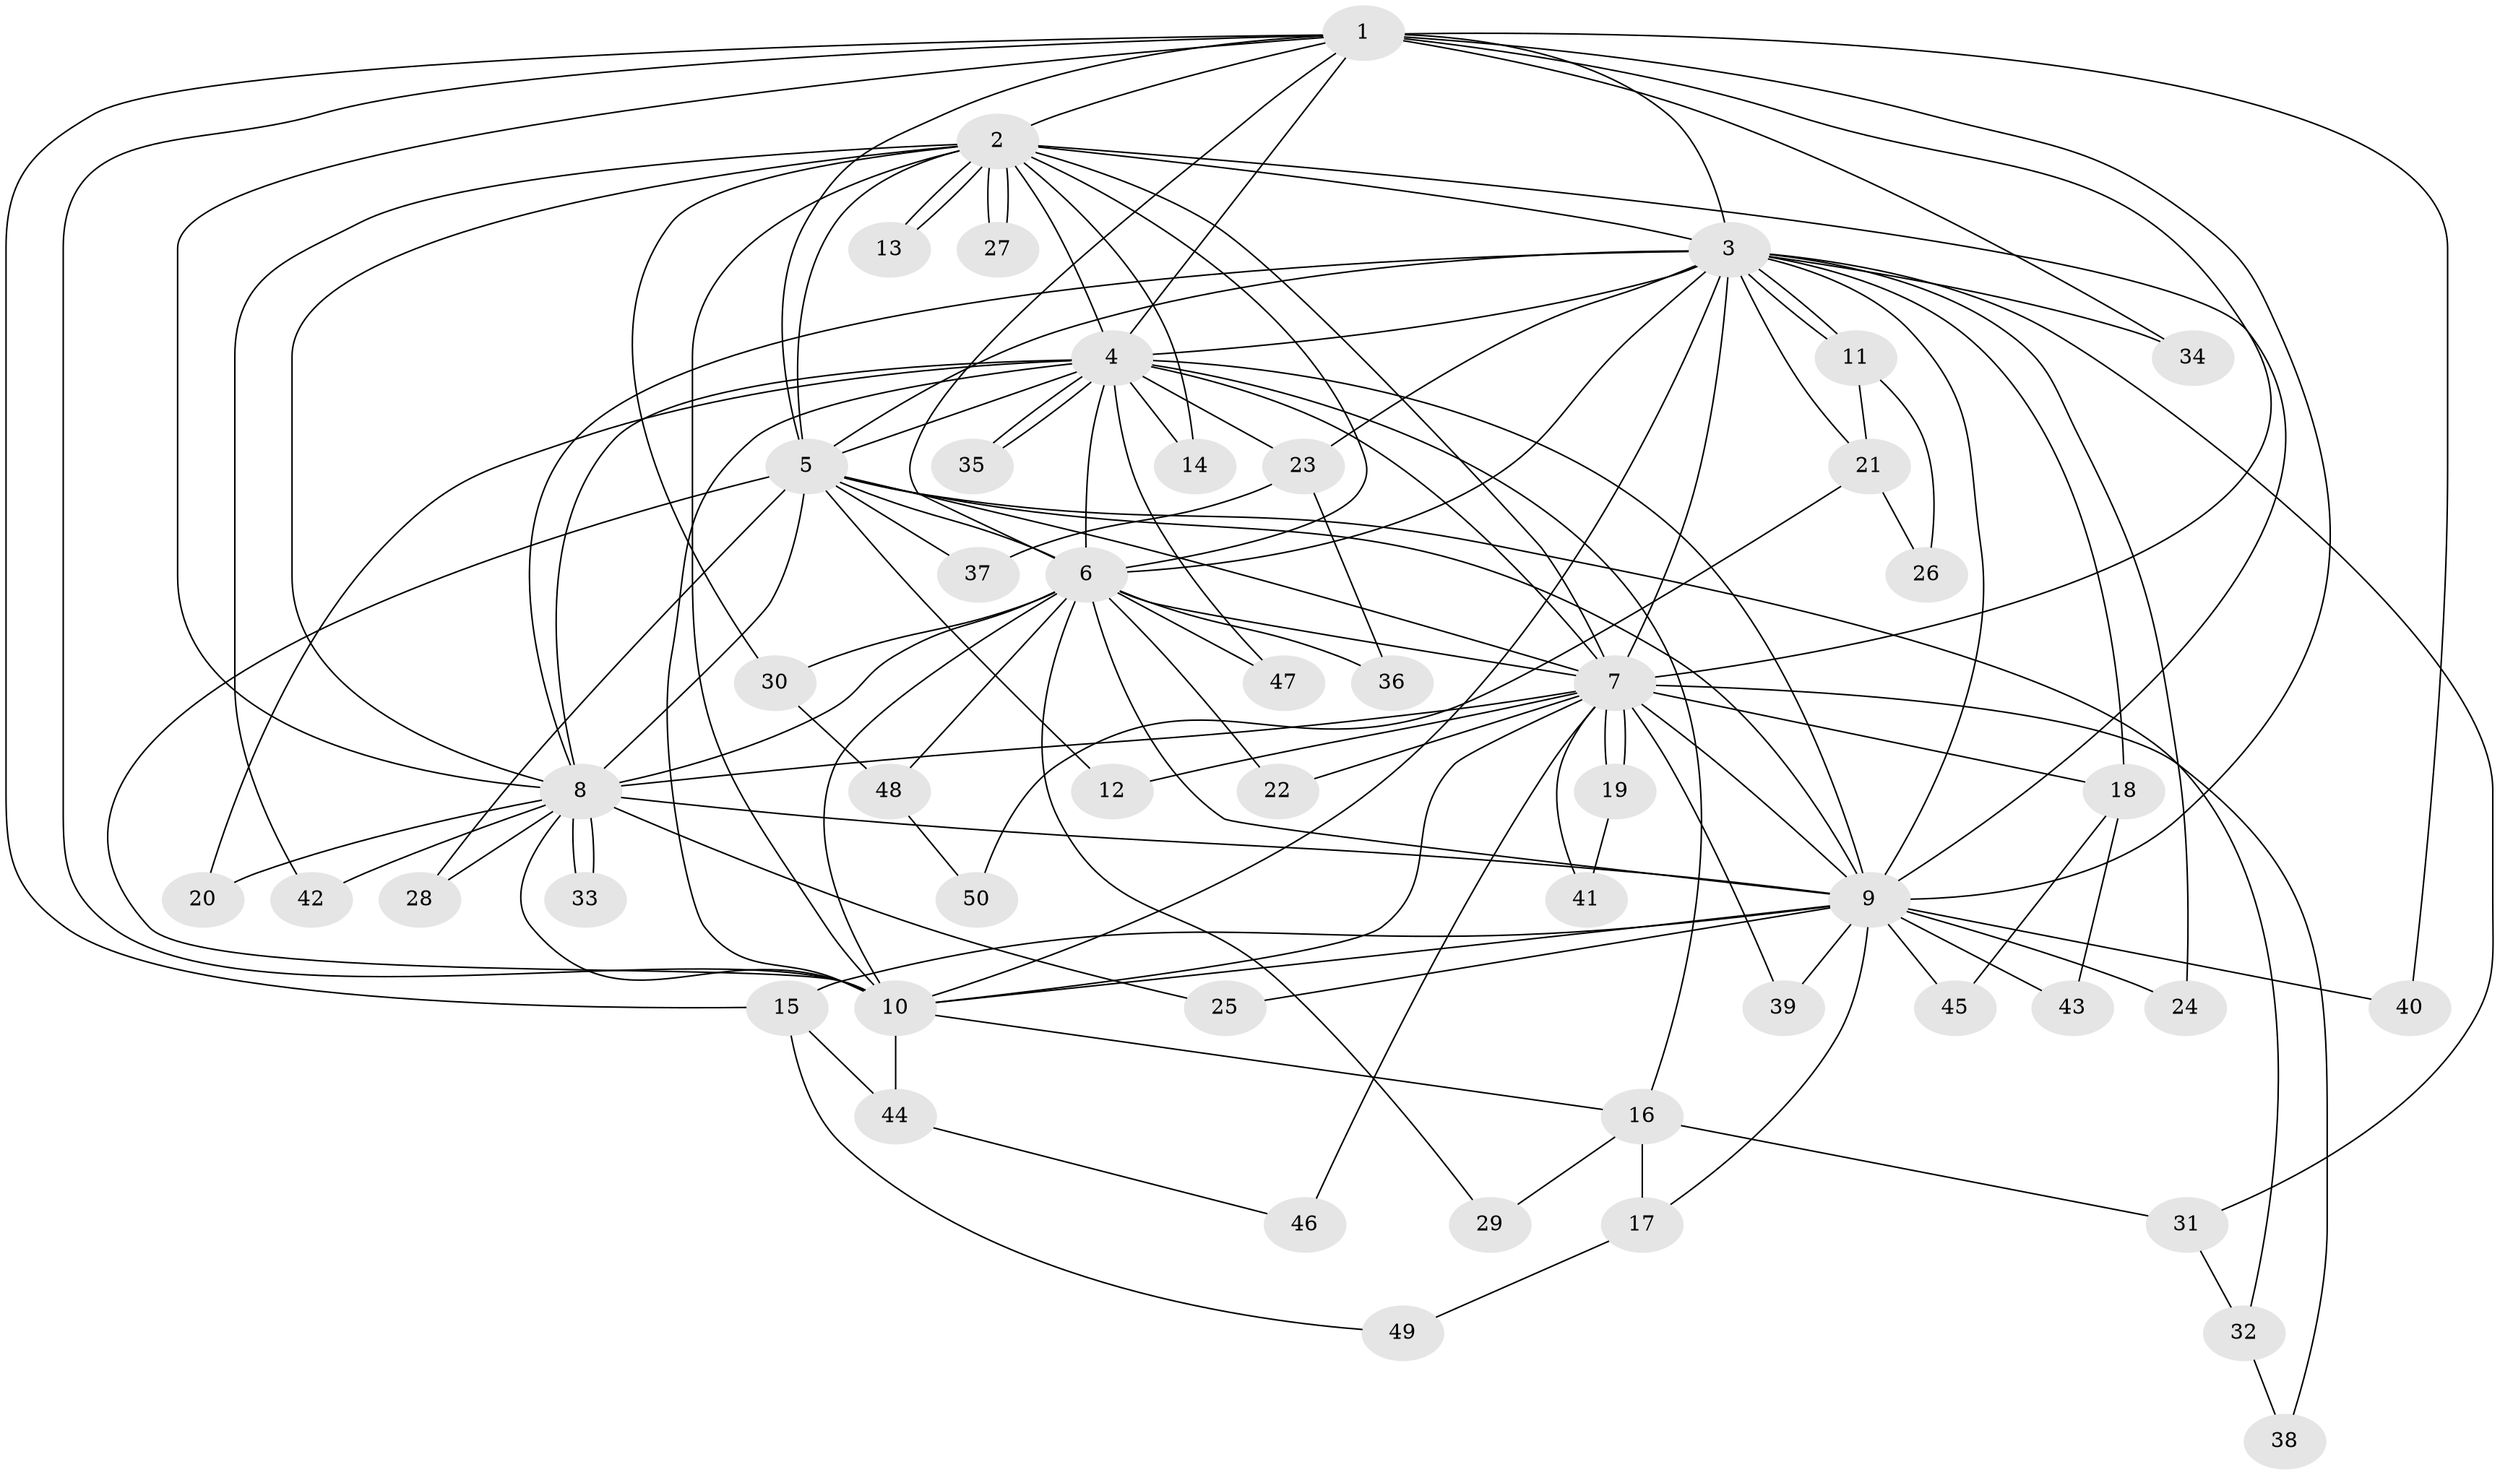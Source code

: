// coarse degree distribution, {5: 0.05, 11: 0.05, 9: 0.05, 13: 0.05, 2: 0.45, 1: 0.25, 3: 0.05, 4: 0.05}
// Generated by graph-tools (version 1.1) at 2025/17/03/04/25 18:17:48]
// undirected, 50 vertices, 125 edges
graph export_dot {
graph [start="1"]
  node [color=gray90,style=filled];
  1;
  2;
  3;
  4;
  5;
  6;
  7;
  8;
  9;
  10;
  11;
  12;
  13;
  14;
  15;
  16;
  17;
  18;
  19;
  20;
  21;
  22;
  23;
  24;
  25;
  26;
  27;
  28;
  29;
  30;
  31;
  32;
  33;
  34;
  35;
  36;
  37;
  38;
  39;
  40;
  41;
  42;
  43;
  44;
  45;
  46;
  47;
  48;
  49;
  50;
  1 -- 2;
  1 -- 3;
  1 -- 4;
  1 -- 5;
  1 -- 6;
  1 -- 7;
  1 -- 8;
  1 -- 9;
  1 -- 10;
  1 -- 15;
  1 -- 34;
  1 -- 40;
  2 -- 3;
  2 -- 4;
  2 -- 5;
  2 -- 6;
  2 -- 7;
  2 -- 8;
  2 -- 9;
  2 -- 10;
  2 -- 13;
  2 -- 13;
  2 -- 14;
  2 -- 27;
  2 -- 27;
  2 -- 30;
  2 -- 42;
  3 -- 4;
  3 -- 5;
  3 -- 6;
  3 -- 7;
  3 -- 8;
  3 -- 9;
  3 -- 10;
  3 -- 11;
  3 -- 11;
  3 -- 18;
  3 -- 21;
  3 -- 23;
  3 -- 24;
  3 -- 31;
  3 -- 34;
  4 -- 5;
  4 -- 6;
  4 -- 7;
  4 -- 8;
  4 -- 9;
  4 -- 10;
  4 -- 14;
  4 -- 16;
  4 -- 20;
  4 -- 23;
  4 -- 35;
  4 -- 35;
  4 -- 47;
  5 -- 6;
  5 -- 7;
  5 -- 8;
  5 -- 9;
  5 -- 10;
  5 -- 12;
  5 -- 28;
  5 -- 32;
  5 -- 37;
  6 -- 7;
  6 -- 8;
  6 -- 9;
  6 -- 10;
  6 -- 22;
  6 -- 29;
  6 -- 30;
  6 -- 36;
  6 -- 47;
  6 -- 48;
  7 -- 8;
  7 -- 9;
  7 -- 10;
  7 -- 12;
  7 -- 18;
  7 -- 19;
  7 -- 19;
  7 -- 22;
  7 -- 38;
  7 -- 39;
  7 -- 41;
  7 -- 46;
  8 -- 9;
  8 -- 10;
  8 -- 20;
  8 -- 25;
  8 -- 28;
  8 -- 33;
  8 -- 33;
  8 -- 42;
  9 -- 10;
  9 -- 15;
  9 -- 17;
  9 -- 24;
  9 -- 25;
  9 -- 39;
  9 -- 40;
  9 -- 43;
  9 -- 45;
  10 -- 16;
  10 -- 44;
  11 -- 21;
  11 -- 26;
  15 -- 44;
  15 -- 49;
  16 -- 17;
  16 -- 29;
  16 -- 31;
  17 -- 49;
  18 -- 43;
  18 -- 45;
  19 -- 41;
  21 -- 26;
  21 -- 50;
  23 -- 36;
  23 -- 37;
  30 -- 48;
  31 -- 32;
  32 -- 38;
  44 -- 46;
  48 -- 50;
}
